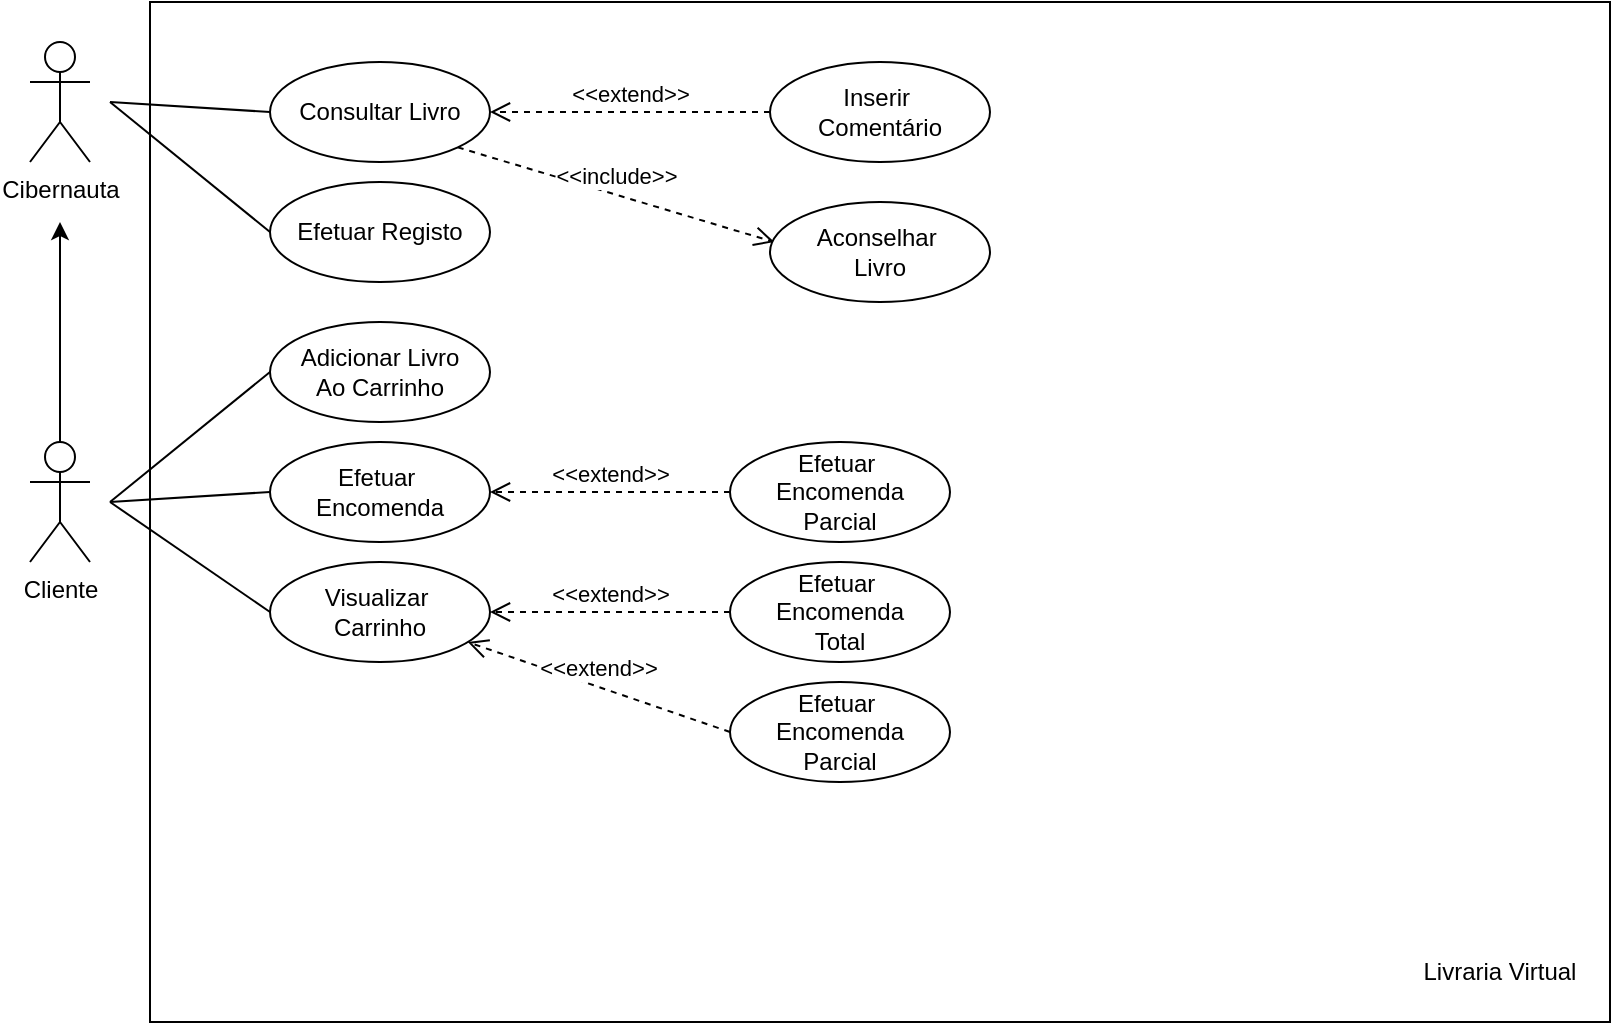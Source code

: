 <mxfile version="28.2.5">
  <diagram id="C5RBs43oDa-KdzZeNtuy" name="Page-1">
    <mxGraphModel dx="1678" dy="874" grid="1" gridSize="10" guides="1" tooltips="1" connect="1" arrows="1" fold="1" page="1" pageScale="1" pageWidth="1169" pageHeight="1654" math="0" shadow="0">
      <root>
        <mxCell id="WIyWlLk6GJQsqaUBKTNV-0" />
        <mxCell id="WIyWlLk6GJQsqaUBKTNV-1" parent="WIyWlLk6GJQsqaUBKTNV-0" />
        <mxCell id="IPOrL1_Ixoh-NA5a-yQ6-0" value="" style="rounded=0;whiteSpace=wrap;html=1;gradientColor=none;fillColor=none;strokeColor=default;" parent="WIyWlLk6GJQsqaUBKTNV-1" vertex="1">
          <mxGeometry x="80" y="50" width="730" height="510" as="geometry" />
        </mxCell>
        <mxCell id="IPOrL1_Ixoh-NA5a-yQ6-1" value="Livraria Virtual" style="text;html=1;align=center;verticalAlign=middle;whiteSpace=wrap;rounded=0;" parent="WIyWlLk6GJQsqaUBKTNV-1" vertex="1">
          <mxGeometry x="710" y="520" width="90" height="30" as="geometry" />
        </mxCell>
        <mxCell id="1XrnnWkjrJHJ59UegSMV-0" value="Cibernauta" style="shape=umlActor;verticalLabelPosition=bottom;verticalAlign=top;html=1;outlineConnect=0;" parent="WIyWlLk6GJQsqaUBKTNV-1" vertex="1">
          <mxGeometry x="20" y="70" width="30" height="60" as="geometry" />
        </mxCell>
        <mxCell id="1XrnnWkjrJHJ59UegSMV-1" value="Consultar Livro" style="ellipse;whiteSpace=wrap;html=1;" parent="WIyWlLk6GJQsqaUBKTNV-1" vertex="1">
          <mxGeometry x="140" y="80" width="110" height="50" as="geometry" />
        </mxCell>
        <mxCell id="1XrnnWkjrJHJ59UegSMV-2" value="" style="endArrow=none;html=1;rounded=0;exitX=0;exitY=0.5;exitDx=0;exitDy=0;" parent="WIyWlLk6GJQsqaUBKTNV-1" source="1XrnnWkjrJHJ59UegSMV-1" edge="1">
          <mxGeometry width="50" height="50" relative="1" as="geometry">
            <mxPoint x="390" y="320" as="sourcePoint" />
            <mxPoint x="60" y="100" as="targetPoint" />
          </mxGeometry>
        </mxCell>
        <mxCell id="1XrnnWkjrJHJ59UegSMV-3" value="Inserir&amp;nbsp;&lt;div&gt;Comentário&lt;/div&gt;" style="ellipse;whiteSpace=wrap;html=1;" parent="WIyWlLk6GJQsqaUBKTNV-1" vertex="1">
          <mxGeometry x="390" y="80" width="110" height="50" as="geometry" />
        </mxCell>
        <mxCell id="1XrnnWkjrJHJ59UegSMV-6" value="&amp;lt;&amp;lt;extend&amp;gt;&amp;gt;" style="html=1;verticalAlign=bottom;endArrow=open;dashed=1;endSize=8;curved=0;rounded=0;entryX=1;entryY=0.5;entryDx=0;entryDy=0;exitX=0;exitY=0.5;exitDx=0;exitDy=0;" parent="WIyWlLk6GJQsqaUBKTNV-1" source="1XrnnWkjrJHJ59UegSMV-3" target="1XrnnWkjrJHJ59UegSMV-1" edge="1">
          <mxGeometry relative="1" as="geometry">
            <mxPoint x="450" y="300" as="sourcePoint" />
            <mxPoint x="370" y="300" as="targetPoint" />
          </mxGeometry>
        </mxCell>
        <mxCell id="1XrnnWkjrJHJ59UegSMV-7" value="&amp;lt;&amp;lt;include&amp;gt;&amp;gt;" style="html=1;verticalAlign=bottom;endArrow=open;dashed=1;endSize=8;curved=0;rounded=0;exitX=1;exitY=1;exitDx=0;exitDy=0;entryX=0.02;entryY=0.401;entryDx=0;entryDy=0;entryPerimeter=0;" parent="WIyWlLk6GJQsqaUBKTNV-1" source="1XrnnWkjrJHJ59UegSMV-1" target="1XrnnWkjrJHJ59UegSMV-8" edge="1">
          <mxGeometry relative="1" as="geometry">
            <mxPoint x="410" y="200" as="sourcePoint" />
            <mxPoint x="270" y="200" as="targetPoint" />
          </mxGeometry>
        </mxCell>
        <mxCell id="1XrnnWkjrJHJ59UegSMV-8" value="Aconselhar&amp;nbsp;&lt;div&gt;Livro&lt;/div&gt;" style="ellipse;whiteSpace=wrap;html=1;" parent="WIyWlLk6GJQsqaUBKTNV-1" vertex="1">
          <mxGeometry x="390" y="150" width="110" height="50" as="geometry" />
        </mxCell>
        <mxCell id="1XrnnWkjrJHJ59UegSMV-9" value="Efetuar Registo" style="ellipse;whiteSpace=wrap;html=1;" parent="WIyWlLk6GJQsqaUBKTNV-1" vertex="1">
          <mxGeometry x="140" y="140" width="110" height="50" as="geometry" />
        </mxCell>
        <mxCell id="1XrnnWkjrJHJ59UegSMV-10" value="" style="endArrow=none;html=1;rounded=0;exitX=0;exitY=0.5;exitDx=0;exitDy=0;exitPerimeter=0;" parent="WIyWlLk6GJQsqaUBKTNV-1" source="1XrnnWkjrJHJ59UegSMV-9" edge="1">
          <mxGeometry width="50" height="50" relative="1" as="geometry">
            <mxPoint x="200" y="104" as="sourcePoint" />
            <mxPoint x="60" y="100" as="targetPoint" />
          </mxGeometry>
        </mxCell>
        <mxCell id="1XrnnWkjrJHJ59UegSMV-11" value="Cliente" style="shape=umlActor;verticalLabelPosition=bottom;verticalAlign=top;html=1;outlineConnect=0;" parent="WIyWlLk6GJQsqaUBKTNV-1" vertex="1">
          <mxGeometry x="20" y="270" width="30" height="60" as="geometry" />
        </mxCell>
        <mxCell id="1XrnnWkjrJHJ59UegSMV-12" value="Adicionar Livro&lt;div&gt;Ao Carrinho&lt;/div&gt;" style="ellipse;whiteSpace=wrap;html=1;" parent="WIyWlLk6GJQsqaUBKTNV-1" vertex="1">
          <mxGeometry x="140" y="210" width="110" height="50" as="geometry" />
        </mxCell>
        <mxCell id="1XrnnWkjrJHJ59UegSMV-13" value="" style="endArrow=none;html=1;rounded=0;exitX=0;exitY=0.5;exitDx=0;exitDy=0;" parent="WIyWlLk6GJQsqaUBKTNV-1" source="1XrnnWkjrJHJ59UegSMV-12" edge="1">
          <mxGeometry width="50" height="50" relative="1" as="geometry">
            <mxPoint x="190" y="104" as="sourcePoint" />
            <mxPoint x="60" y="300" as="targetPoint" />
          </mxGeometry>
        </mxCell>
        <mxCell id="1XrnnWkjrJHJ59UegSMV-14" value="" style="endArrow=classic;html=1;rounded=0;exitX=0.5;exitY=0;exitDx=0;exitDy=0;exitPerimeter=0;" parent="WIyWlLk6GJQsqaUBKTNV-1" source="1XrnnWkjrJHJ59UegSMV-11" edge="1">
          <mxGeometry width="50" height="50" relative="1" as="geometry">
            <mxPoint x="390" y="320" as="sourcePoint" />
            <mxPoint x="35" y="160" as="targetPoint" />
          </mxGeometry>
        </mxCell>
        <mxCell id="1XrnnWkjrJHJ59UegSMV-16" value="Efetuar&amp;nbsp;&lt;div&gt;Encomenda&lt;/div&gt;" style="ellipse;whiteSpace=wrap;html=1;" parent="WIyWlLk6GJQsqaUBKTNV-1" vertex="1">
          <mxGeometry x="140" y="270" width="110" height="50" as="geometry" />
        </mxCell>
        <mxCell id="1XrnnWkjrJHJ59UegSMV-17" value="" style="endArrow=none;html=1;rounded=0;exitX=0;exitY=0.5;exitDx=0;exitDy=0;" parent="WIyWlLk6GJQsqaUBKTNV-1" source="1XrnnWkjrJHJ59UegSMV-16" edge="1">
          <mxGeometry width="50" height="50" relative="1" as="geometry">
            <mxPoint x="210" y="240" as="sourcePoint" />
            <mxPoint x="60" y="300" as="targetPoint" />
          </mxGeometry>
        </mxCell>
        <mxCell id="1XrnnWkjrJHJ59UegSMV-19" value="Efetuar&amp;nbsp;&lt;div&gt;Encomenda&lt;/div&gt;&lt;div&gt;Parcial&lt;/div&gt;" style="ellipse;whiteSpace=wrap;html=1;" parent="WIyWlLk6GJQsqaUBKTNV-1" vertex="1">
          <mxGeometry x="370" y="270" width="110" height="50" as="geometry" />
        </mxCell>
        <mxCell id="1XrnnWkjrJHJ59UegSMV-20" value="&amp;lt;&amp;lt;extend&amp;gt;&amp;gt;" style="html=1;verticalAlign=bottom;endArrow=open;dashed=1;endSize=8;curved=0;rounded=0;entryX=1;entryY=0.5;entryDx=0;entryDy=0;exitX=0;exitY=0.5;exitDx=0;exitDy=0;" parent="WIyWlLk6GJQsqaUBKTNV-1" source="1XrnnWkjrJHJ59UegSMV-19" target="1XrnnWkjrJHJ59UegSMV-16" edge="1">
          <mxGeometry relative="1" as="geometry">
            <mxPoint x="380" y="290" as="sourcePoint" />
            <mxPoint x="240" y="290" as="targetPoint" />
          </mxGeometry>
        </mxCell>
        <mxCell id="1XrnnWkjrJHJ59UegSMV-21" value="Visualizar&amp;nbsp;&lt;div&gt;Carrinho&lt;/div&gt;" style="ellipse;whiteSpace=wrap;html=1;" parent="WIyWlLk6GJQsqaUBKTNV-1" vertex="1">
          <mxGeometry x="140" y="330" width="110" height="50" as="geometry" />
        </mxCell>
        <mxCell id="1XrnnWkjrJHJ59UegSMV-22" value="" style="endArrow=none;html=1;rounded=0;exitX=0;exitY=0.5;exitDx=0;exitDy=0;" parent="WIyWlLk6GJQsqaUBKTNV-1" source="1XrnnWkjrJHJ59UegSMV-21" edge="1">
          <mxGeometry width="50" height="50" relative="1" as="geometry">
            <mxPoint x="180" y="305" as="sourcePoint" />
            <mxPoint x="60" y="300" as="targetPoint" />
          </mxGeometry>
        </mxCell>
        <mxCell id="1XrnnWkjrJHJ59UegSMV-25" value="Efetuar&amp;nbsp;&lt;div&gt;Encomenda&lt;/div&gt;&lt;div&gt;Total&lt;/div&gt;" style="ellipse;whiteSpace=wrap;html=1;" parent="WIyWlLk6GJQsqaUBKTNV-1" vertex="1">
          <mxGeometry x="370" y="330" width="110" height="50" as="geometry" />
        </mxCell>
        <mxCell id="1XrnnWkjrJHJ59UegSMV-26" value="&amp;lt;&amp;lt;extend&amp;gt;&amp;gt;" style="html=1;verticalAlign=bottom;endArrow=open;dashed=1;endSize=8;curved=0;rounded=0;exitX=0;exitY=0.5;exitDx=0;exitDy=0;entryX=1;entryY=0.5;entryDx=0;entryDy=0;" parent="WIyWlLk6GJQsqaUBKTNV-1" source="1XrnnWkjrJHJ59UegSMV-25" target="1XrnnWkjrJHJ59UegSMV-21" edge="1">
          <mxGeometry relative="1" as="geometry">
            <mxPoint x="380" y="350" as="sourcePoint" />
            <mxPoint x="250" y="355" as="targetPoint" />
          </mxGeometry>
        </mxCell>
        <mxCell id="oDLeB5v_LngY6H9NhrEW-0" value="Efetuar&amp;nbsp;&lt;div&gt;Encomenda&lt;/div&gt;&lt;div&gt;Parcial&lt;/div&gt;" style="ellipse;whiteSpace=wrap;html=1;" vertex="1" parent="WIyWlLk6GJQsqaUBKTNV-1">
          <mxGeometry x="370" y="390" width="110" height="50" as="geometry" />
        </mxCell>
        <mxCell id="oDLeB5v_LngY6H9NhrEW-1" value="&amp;lt;&amp;lt;extend&amp;gt;&amp;gt;" style="html=1;verticalAlign=bottom;endArrow=open;dashed=1;endSize=8;curved=0;rounded=0;exitX=0;exitY=0.5;exitDx=0;exitDy=0;" edge="1" parent="WIyWlLk6GJQsqaUBKTNV-1" source="oDLeB5v_LngY6H9NhrEW-0" target="1XrnnWkjrJHJ59UegSMV-21">
          <mxGeometry relative="1" as="geometry">
            <mxPoint x="370" y="410" as="sourcePoint" />
            <mxPoint x="240" y="415" as="targetPoint" />
          </mxGeometry>
        </mxCell>
      </root>
    </mxGraphModel>
  </diagram>
</mxfile>
